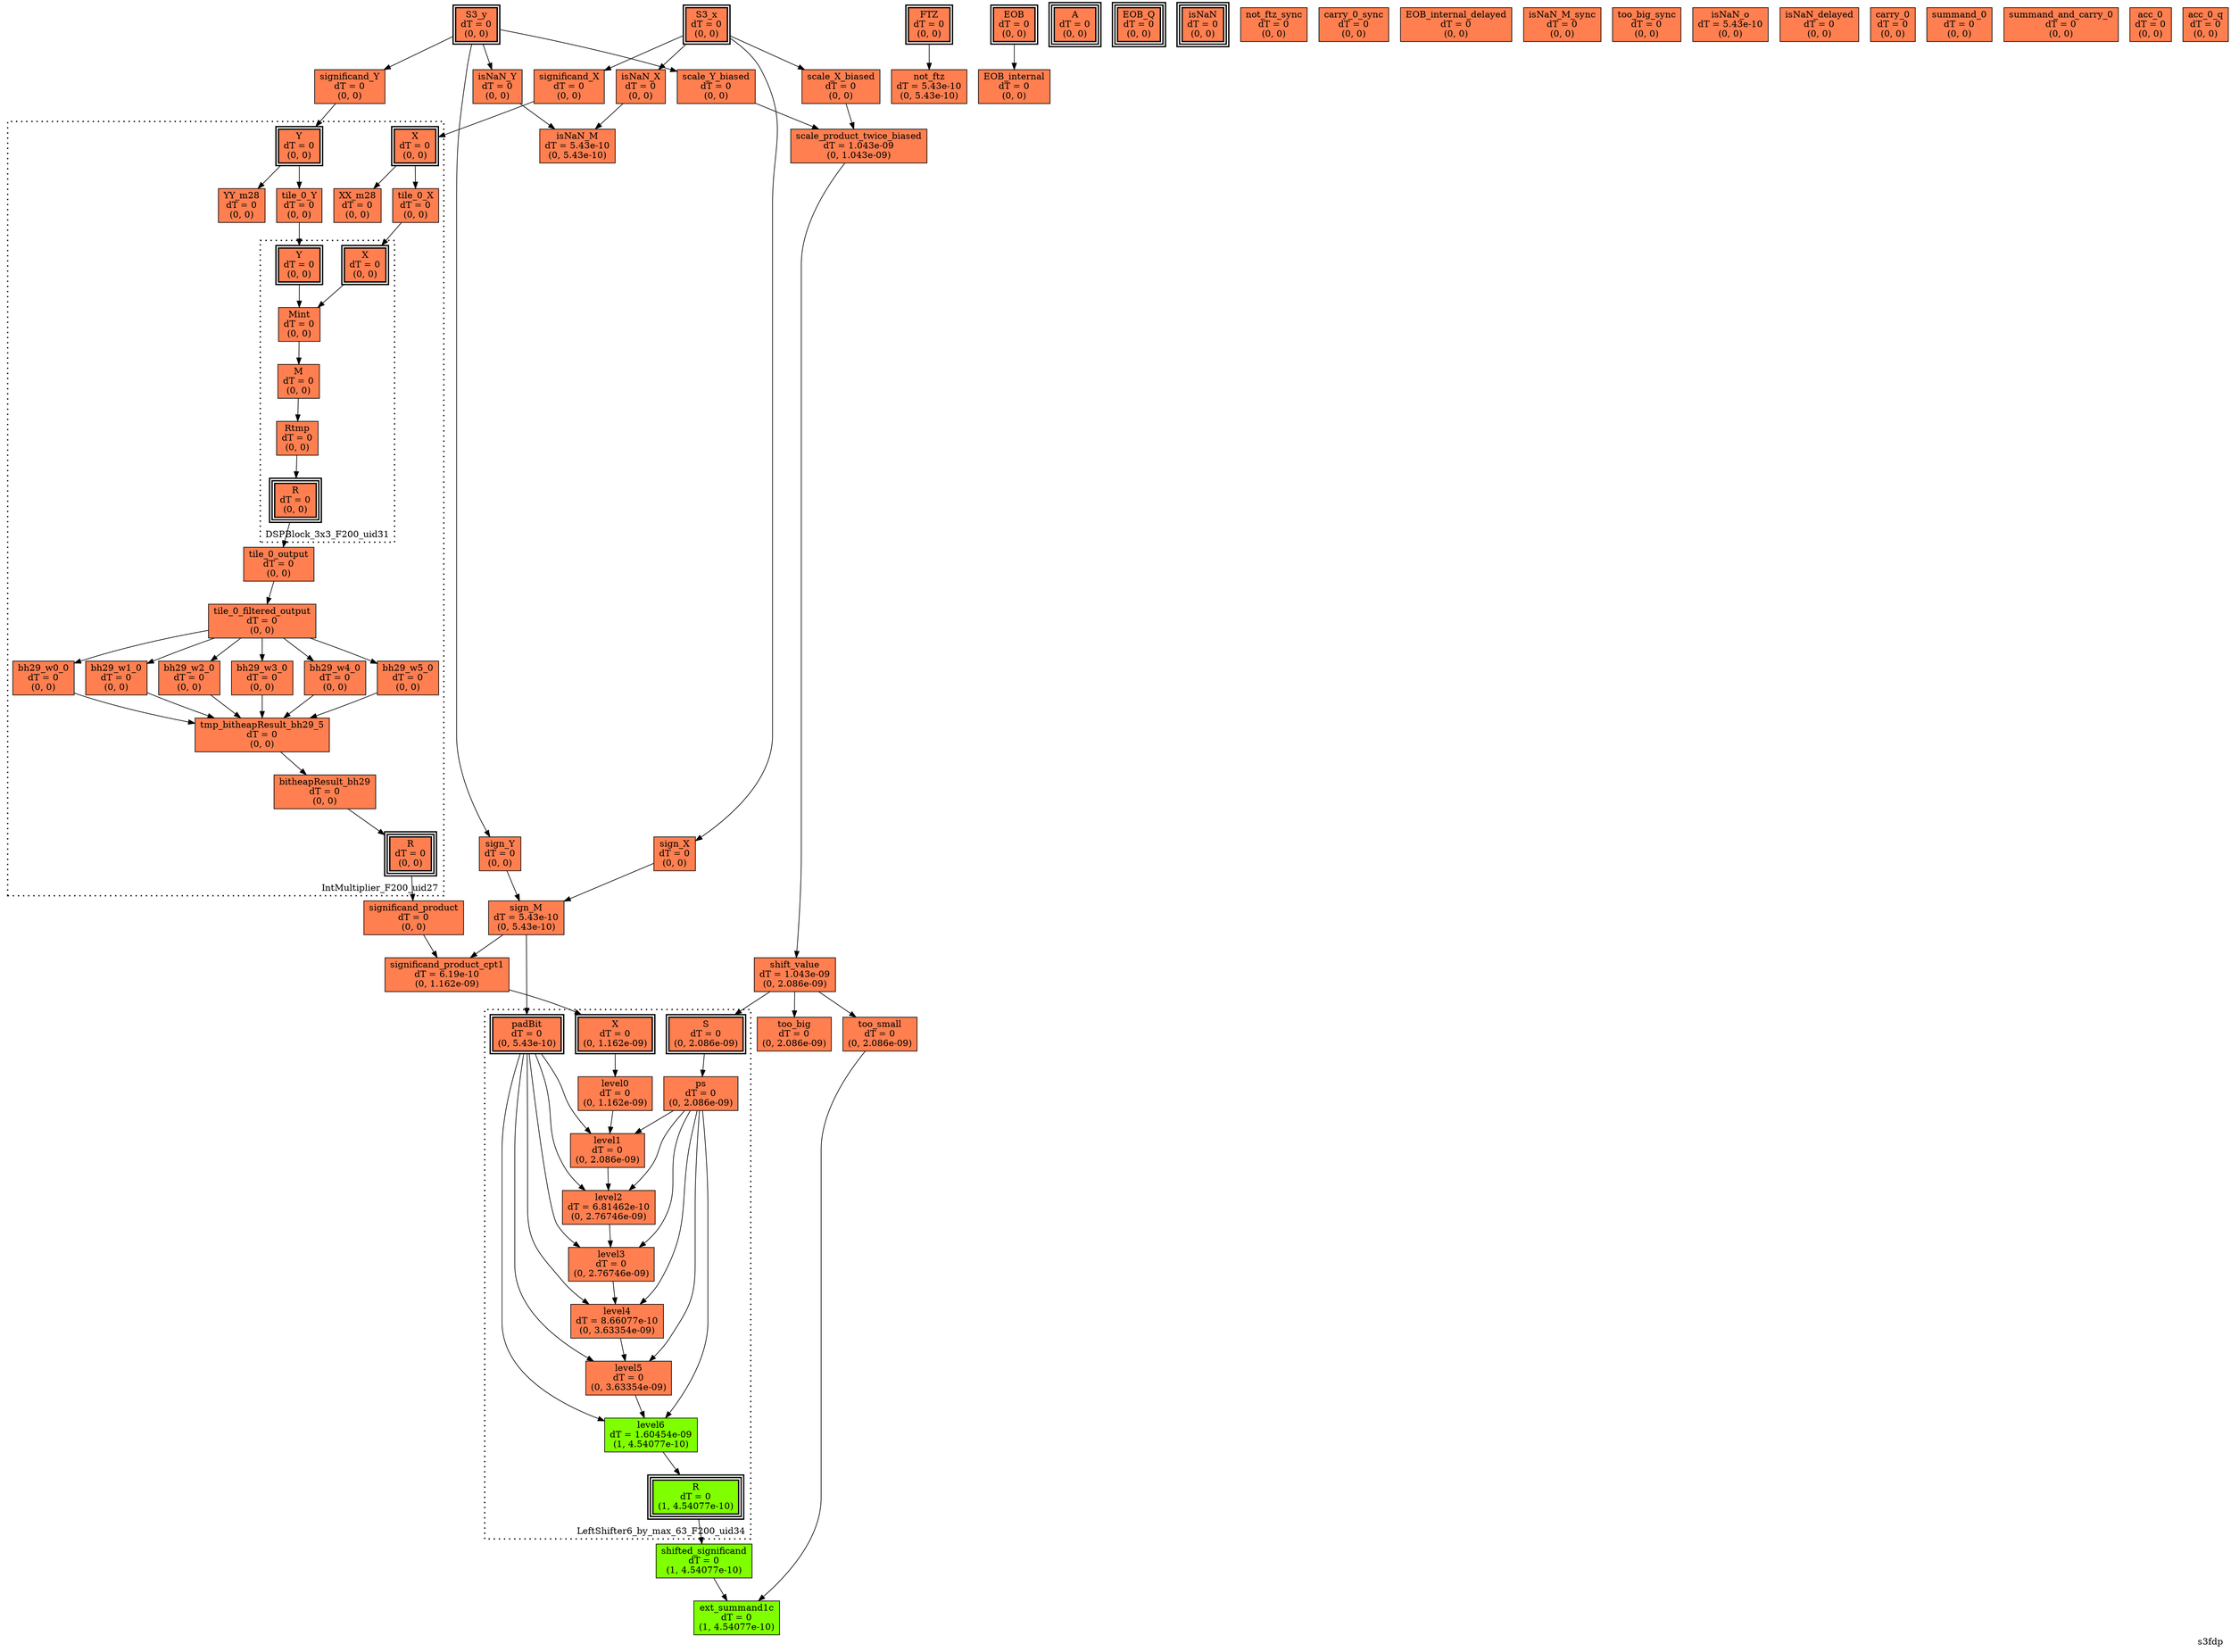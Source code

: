 digraph s3fdp
{
	//graph drawing options
	label=s3fdp;
	labelloc=bottom;
	labeljust=right;
	ratio=auto;
	nodesep=0.25;
	ranksep=0.5;

	//input/output signals of operator s3fdp
	S3_x__s3fdp [ label="S3_x\ndT = 0\n(0, 0)", shape=box, color=black, style="bold, filled", fillcolor=coral, peripheries=2 ];
	S3_y__s3fdp [ label="S3_y\ndT = 0\n(0, 0)", shape=box, color=black, style="bold, filled", fillcolor=coral, peripheries=2 ];
	FTZ__s3fdp [ label="FTZ\ndT = 0\n(0, 0)", shape=box, color=black, style="bold, filled", fillcolor=coral, peripheries=2 ];
	EOB__s3fdp [ label="EOB\ndT = 0\n(0, 0)", shape=box, color=black, style="bold, filled", fillcolor=coral, peripheries=2 ];
	A__s3fdp [ label="A\ndT = 0\n(0, 0)", shape=box, color=black, style="bold, filled", fillcolor=coral, peripheries=3 ];
	EOB_Q__s3fdp [ label="EOB_Q\ndT = 0\n(0, 0)", shape=box, color=black, style="bold, filled", fillcolor=coral, peripheries=3 ];
	isNaN__s3fdp [ label="isNaN\ndT = 0\n(0, 0)", shape=box, color=black, style="bold, filled", fillcolor=coral, peripheries=3 ];
	{rank=same S3_x__s3fdp, S3_y__s3fdp, FTZ__s3fdp, EOB__s3fdp};
	{rank=same A__s3fdp, EOB_Q__s3fdp, isNaN__s3fdp};
	//internal signals of operator s3fdp
	sign_X__s3fdp [ label="sign_X\ndT = 0\n(0, 0)", shape=box, color=black, style=filled, fillcolor=coral, peripheries=1 ];
	sign_Y__s3fdp [ label="sign_Y\ndT = 0\n(0, 0)", shape=box, color=black, style=filled, fillcolor=coral, peripheries=1 ];
	sign_M__s3fdp [ label="sign_M\ndT = 5.43e-10\n(0, 5.43e-10)", shape=box, color=black, style=filled, fillcolor=coral, peripheries=1 ];
	isNaN_X__s3fdp [ label="isNaN_X\ndT = 0\n(0, 0)", shape=box, color=black, style=filled, fillcolor=coral, peripheries=1 ];
	isNaN_Y__s3fdp [ label="isNaN_Y\ndT = 0\n(0, 0)", shape=box, color=black, style=filled, fillcolor=coral, peripheries=1 ];
	isNaN_M__s3fdp [ label="isNaN_M\ndT = 5.43e-10\n(0, 5.43e-10)", shape=box, color=black, style=filled, fillcolor=coral, peripheries=1 ];
	significand_X__s3fdp [ label="significand_X\ndT = 0\n(0, 0)", shape=box, color=black, style=filled, fillcolor=coral, peripheries=1 ];
	significand_Y__s3fdp [ label="significand_Y\ndT = 0\n(0, 0)", shape=box, color=black, style=filled, fillcolor=coral, peripheries=1 ];
	significand_product__s3fdp [ label="significand_product\ndT = 0\n(0, 0)", shape=box, color=black, style=filled, fillcolor=coral, peripheries=1 ];
	scale_X_biased__s3fdp [ label="scale_X_biased\ndT = 0\n(0, 0)", shape=box, color=black, style=filled, fillcolor=coral, peripheries=1 ];
	scale_Y_biased__s3fdp [ label="scale_Y_biased\ndT = 0\n(0, 0)", shape=box, color=black, style=filled, fillcolor=coral, peripheries=1 ];
	scale_product_twice_biased__s3fdp [ label="scale_product_twice_biased\ndT = 1.043e-09\n(0, 1.043e-09)", shape=box, color=black, style=filled, fillcolor=coral, peripheries=1 ];
	significand_product_cpt1__s3fdp [ label="significand_product_cpt1\ndT = 6.19e-10\n(0, 1.162e-09)", shape=box, color=black, style=filled, fillcolor=coral, peripheries=1 ];
	shift_value__s3fdp [ label="shift_value\ndT = 1.043e-09\n(0, 2.086e-09)", shape=box, color=black, style=filled, fillcolor=coral, peripheries=1 ];
	shifted_significand__s3fdp [ label="shifted_significand\ndT = 0\n(1, 4.54077e-10)", shape=box, color=black, style=filled, fillcolor=chartreuse, peripheries=1 ];
	too_small__s3fdp [ label="too_small\ndT = 0\n(0, 2.086e-09)", shape=box, color=black, style=filled, fillcolor=coral, peripheries=1 ];
	too_big__s3fdp [ label="too_big\ndT = 0\n(0, 2.086e-09)", shape=box, color=black, style=filled, fillcolor=coral, peripheries=1 ];
	ext_summand1c__s3fdp [ label="ext_summand1c\ndT = 0\n(1, 4.54077e-10)", shape=box, color=black, style=filled, fillcolor=chartreuse, peripheries=1 ];
	not_ftz__s3fdp [ label="not_ftz\ndT = 5.43e-10\n(0, 5.43e-10)", shape=box, color=black, style=filled, fillcolor=coral, peripheries=1 ];
	EOB_internal__s3fdp [ label="EOB_internal\ndT = 0\n(0, 0)", shape=box, color=black, style=filled, fillcolor=coral, peripheries=1 ];
	not_ftz_sync__s3fdp [ label="not_ftz_sync\ndT = 0\n(0, 0)", shape=box, color=black, style=filled, fillcolor=coral, peripheries=1 ];
	carry_0_sync__s3fdp [ label="carry_0_sync\ndT = 0\n(0, 0)", shape=box, color=black, style=filled, fillcolor=coral, peripheries=1 ];
	EOB_internal_delayed__s3fdp [ label="EOB_internal_delayed\ndT = 0\n(0, 0)", shape=box, color=black, style=filled, fillcolor=coral, peripheries=1 ];
	isNaN_M_sync__s3fdp [ label="isNaN_M_sync\ndT = 0\n(0, 0)", shape=box, color=black, style=filled, fillcolor=coral, peripheries=1 ];
	too_big_sync__s3fdp [ label="too_big_sync\ndT = 0\n(0, 0)", shape=box, color=black, style=filled, fillcolor=coral, peripheries=1 ];
	isNaN_o__s3fdp [ label="isNaN_o\ndT = 5.43e-10\n(0, 0)", shape=box, color=black, style=filled, fillcolor=coral, peripheries=1 ];
	isNaN_delayed__s3fdp [ label="isNaN_delayed\ndT = 0\n(0, 0)", shape=box, color=black, style=filled, fillcolor=coral, peripheries=1 ];
	carry_0__s3fdp [ label="carry_0\ndT = 0\n(0, 0)", shape=box, color=black, style=filled, fillcolor=coral, peripheries=1 ];
	summand_0__s3fdp [ label="summand_0\ndT = 0\n(0, 0)", shape=box, color=black, style=filled, fillcolor=coral, peripheries=1 ];
	summand_and_carry_0__s3fdp [ label="summand_and_carry_0\ndT = 0\n(0, 0)", shape=box, color=black, style=filled, fillcolor=coral, peripheries=1 ];
	acc_0__s3fdp [ label="acc_0\ndT = 0\n(0, 0)", shape=box, color=black, style=filled, fillcolor=coral, peripheries=1 ];
	acc_0_q__s3fdp [ label="acc_0_q\ndT = 0\n(0, 0)", shape=box, color=black, style=filled, fillcolor=coral, peripheries=1 ];

	//subcomponents of operator s3fdp

	subgraph cluster_IntMultiplier_F200_uid27
	{
		//graph drawing options
		label=IntMultiplier_F200_uid27;
		labelloc=bottom;
		labeljust=right;
		style="bold, dotted";
		ratio=auto;
		nodesep=0.25;
		ranksep=0.5;

		//input/output signals of operator IntMultiplier_F200_uid27
		X__IntMultiplier_F200_uid27 [ label="X\ndT = 0\n(0, 0)", shape=box, color=black, style="bold, filled", fillcolor=coral, peripheries=2 ];
		Y__IntMultiplier_F200_uid27 [ label="Y\ndT = 0\n(0, 0)", shape=box, color=black, style="bold, filled", fillcolor=coral, peripheries=2 ];
		R__IntMultiplier_F200_uid27 [ label="R\ndT = 0\n(0, 0)", shape=box, color=black, style="bold, filled", fillcolor=coral, peripheries=3 ];
		{rank=same X__IntMultiplier_F200_uid27, Y__IntMultiplier_F200_uid27};
		{rank=same R__IntMultiplier_F200_uid27};
		//internal signals of operator IntMultiplier_F200_uid27
		XX_m28__IntMultiplier_F200_uid27 [ label="XX_m28\ndT = 0\n(0, 0)", shape=box, color=black, style=filled, fillcolor=coral, peripheries=1 ];
		YY_m28__IntMultiplier_F200_uid27 [ label="YY_m28\ndT = 0\n(0, 0)", shape=box, color=black, style=filled, fillcolor=coral, peripheries=1 ];
		tile_0_X__IntMultiplier_F200_uid27 [ label="tile_0_X\ndT = 0\n(0, 0)", shape=box, color=black, style=filled, fillcolor=coral, peripheries=1 ];
		tile_0_Y__IntMultiplier_F200_uid27 [ label="tile_0_Y\ndT = 0\n(0, 0)", shape=box, color=black, style=filled, fillcolor=coral, peripheries=1 ];
		tile_0_output__IntMultiplier_F200_uid27 [ label="tile_0_output\ndT = 0\n(0, 0)", shape=box, color=black, style=filled, fillcolor=coral, peripheries=1 ];
		tile_0_filtered_output__IntMultiplier_F200_uid27 [ label="tile_0_filtered_output\ndT = 0\n(0, 0)", shape=box, color=black, style=filled, fillcolor=coral, peripheries=1 ];
		bh29_w0_0__IntMultiplier_F200_uid27 [ label="bh29_w0_0\ndT = 0\n(0, 0)", shape=box, color=black, style=filled, fillcolor=coral, peripheries=1 ];
		bh29_w1_0__IntMultiplier_F200_uid27 [ label="bh29_w1_0\ndT = 0\n(0, 0)", shape=box, color=black, style=filled, fillcolor=coral, peripheries=1 ];
		bh29_w2_0__IntMultiplier_F200_uid27 [ label="bh29_w2_0\ndT = 0\n(0, 0)", shape=box, color=black, style=filled, fillcolor=coral, peripheries=1 ];
		bh29_w3_0__IntMultiplier_F200_uid27 [ label="bh29_w3_0\ndT = 0\n(0, 0)", shape=box, color=black, style=filled, fillcolor=coral, peripheries=1 ];
		bh29_w4_0__IntMultiplier_F200_uid27 [ label="bh29_w4_0\ndT = 0\n(0, 0)", shape=box, color=black, style=filled, fillcolor=coral, peripheries=1 ];
		bh29_w5_0__IntMultiplier_F200_uid27 [ label="bh29_w5_0\ndT = 0\n(0, 0)", shape=box, color=black, style=filled, fillcolor=coral, peripheries=1 ];
		tmp_bitheapResult_bh29_5__IntMultiplier_F200_uid27 [ label="tmp_bitheapResult_bh29_5\ndT = 0\n(0, 0)", shape=box, color=black, style=filled, fillcolor=coral, peripheries=1 ];
		bitheapResult_bh29__IntMultiplier_F200_uid27 [ label="bitheapResult_bh29\ndT = 0\n(0, 0)", shape=box, color=black, style=filled, fillcolor=coral, peripheries=1 ];

		//subcomponents of operator IntMultiplier_F200_uid27

		subgraph cluster_DSPBlock_3x3_F200_uid31
		{
			//graph drawing options
			label=DSPBlock_3x3_F200_uid31;
			labelloc=bottom;
			labeljust=right;
			style="bold, dotted";
			ratio=auto;
			nodesep=0.25;
			ranksep=0.5;

			//input/output signals of operator DSPBlock_3x3_F200_uid31
			X__DSPBlock_3x3_F200_uid31 [ label="X\ndT = 0\n(0, 0)", shape=box, color=black, style="bold, filled", fillcolor=coral, peripheries=2 ];
			Y__DSPBlock_3x3_F200_uid31 [ label="Y\ndT = 0\n(0, 0)", shape=box, color=black, style="bold, filled", fillcolor=coral, peripheries=2 ];
			R__DSPBlock_3x3_F200_uid31 [ label="R\ndT = 0\n(0, 0)", shape=box, color=black, style="bold, filled", fillcolor=coral, peripheries=3 ];
			{rank=same X__DSPBlock_3x3_F200_uid31, Y__DSPBlock_3x3_F200_uid31};
			{rank=same R__DSPBlock_3x3_F200_uid31};
			//internal signals of operator DSPBlock_3x3_F200_uid31
			Mint__DSPBlock_3x3_F200_uid31 [ label="Mint\ndT = 0\n(0, 0)", shape=box, color=black, style=filled, fillcolor=coral, peripheries=1 ];
			M__DSPBlock_3x3_F200_uid31 [ label="M\ndT = 0\n(0, 0)", shape=box, color=black, style=filled, fillcolor=coral, peripheries=1 ];
			Rtmp__DSPBlock_3x3_F200_uid31 [ label="Rtmp\ndT = 0\n(0, 0)", shape=box, color=black, style=filled, fillcolor=coral, peripheries=1 ];

			//subcomponents of operator DSPBlock_3x3_F200_uid31

			//input and internal signal connections of operator DSPBlock_3x3_F200_uid31
			X__DSPBlock_3x3_F200_uid31 -> Mint__DSPBlock_3x3_F200_uid31 [ arrowhead=normal, arrowsize=1.0, arrowtail=normal, color=black, dir=forward  ];
			Y__DSPBlock_3x3_F200_uid31 -> Mint__DSPBlock_3x3_F200_uid31 [ arrowhead=normal, arrowsize=1.0, arrowtail=normal, color=black, dir=forward  ];
			Mint__DSPBlock_3x3_F200_uid31 -> M__DSPBlock_3x3_F200_uid31 [ arrowhead=normal, arrowsize=1.0, arrowtail=normal, color=black, dir=forward  ];
			M__DSPBlock_3x3_F200_uid31 -> Rtmp__DSPBlock_3x3_F200_uid31 [ arrowhead=normal, arrowsize=1.0, arrowtail=normal, color=black, dir=forward  ];
			Rtmp__DSPBlock_3x3_F200_uid31 -> R__DSPBlock_3x3_F200_uid31 [ arrowhead=normal, arrowsize=1.0, arrowtail=normal, color=black, dir=forward  ];
		}

			//output signal connections of operator DSPBlock_3x3_F200_uid31
			R__DSPBlock_3x3_F200_uid31 -> tile_0_output__IntMultiplier_F200_uid27 [ arrowhead=normal, arrowsize=1.0, arrowtail=normal, color=black, dir=forward  ];

		//input and internal signal connections of operator IntMultiplier_F200_uid27
		X__IntMultiplier_F200_uid27 -> XX_m28__IntMultiplier_F200_uid27 [ arrowhead=normal, arrowsize=1.0, arrowtail=normal, color=black, dir=forward  ];
		X__IntMultiplier_F200_uid27 -> tile_0_X__IntMultiplier_F200_uid27 [ arrowhead=normal, arrowsize=1.0, arrowtail=normal, color=black, dir=forward  ];
		Y__IntMultiplier_F200_uid27 -> YY_m28__IntMultiplier_F200_uid27 [ arrowhead=normal, arrowsize=1.0, arrowtail=normal, color=black, dir=forward  ];
		Y__IntMultiplier_F200_uid27 -> tile_0_Y__IntMultiplier_F200_uid27 [ arrowhead=normal, arrowsize=1.0, arrowtail=normal, color=black, dir=forward  ];
		tile_0_X__IntMultiplier_F200_uid27 -> X__DSPBlock_3x3_F200_uid31 [ arrowhead=normal, arrowsize=1.0, arrowtail=normal, color=black, dir=forward  ];
		tile_0_Y__IntMultiplier_F200_uid27 -> Y__DSPBlock_3x3_F200_uid31 [ arrowhead=normal, arrowsize=1.0, arrowtail=normal, color=black, dir=forward  ];
		tile_0_output__IntMultiplier_F200_uid27 -> tile_0_filtered_output__IntMultiplier_F200_uid27 [ arrowhead=normal, arrowsize=1.0, arrowtail=normal, color=black, dir=forward  ];
		tile_0_filtered_output__IntMultiplier_F200_uid27 -> bh29_w0_0__IntMultiplier_F200_uid27 [ arrowhead=normal, arrowsize=1.0, arrowtail=normal, color=black, dir=forward  ];
		tile_0_filtered_output__IntMultiplier_F200_uid27 -> bh29_w1_0__IntMultiplier_F200_uid27 [ arrowhead=normal, arrowsize=1.0, arrowtail=normal, color=black, dir=forward  ];
		tile_0_filtered_output__IntMultiplier_F200_uid27 -> bh29_w2_0__IntMultiplier_F200_uid27 [ arrowhead=normal, arrowsize=1.0, arrowtail=normal, color=black, dir=forward  ];
		tile_0_filtered_output__IntMultiplier_F200_uid27 -> bh29_w3_0__IntMultiplier_F200_uid27 [ arrowhead=normal, arrowsize=1.0, arrowtail=normal, color=black, dir=forward  ];
		tile_0_filtered_output__IntMultiplier_F200_uid27 -> bh29_w4_0__IntMultiplier_F200_uid27 [ arrowhead=normal, arrowsize=1.0, arrowtail=normal, color=black, dir=forward  ];
		tile_0_filtered_output__IntMultiplier_F200_uid27 -> bh29_w5_0__IntMultiplier_F200_uid27 [ arrowhead=normal, arrowsize=1.0, arrowtail=normal, color=black, dir=forward  ];
		bh29_w0_0__IntMultiplier_F200_uid27 -> tmp_bitheapResult_bh29_5__IntMultiplier_F200_uid27 [ arrowhead=normal, arrowsize=1.0, arrowtail=normal, color=black, dir=forward  ];
		bh29_w1_0__IntMultiplier_F200_uid27 -> tmp_bitheapResult_bh29_5__IntMultiplier_F200_uid27 [ arrowhead=normal, arrowsize=1.0, arrowtail=normal, color=black, dir=forward  ];
		bh29_w2_0__IntMultiplier_F200_uid27 -> tmp_bitheapResult_bh29_5__IntMultiplier_F200_uid27 [ arrowhead=normal, arrowsize=1.0, arrowtail=normal, color=black, dir=forward  ];
		bh29_w3_0__IntMultiplier_F200_uid27 -> tmp_bitheapResult_bh29_5__IntMultiplier_F200_uid27 [ arrowhead=normal, arrowsize=1.0, arrowtail=normal, color=black, dir=forward  ];
		bh29_w4_0__IntMultiplier_F200_uid27 -> tmp_bitheapResult_bh29_5__IntMultiplier_F200_uid27 [ arrowhead=normal, arrowsize=1.0, arrowtail=normal, color=black, dir=forward  ];
		bh29_w5_0__IntMultiplier_F200_uid27 -> tmp_bitheapResult_bh29_5__IntMultiplier_F200_uid27 [ arrowhead=normal, arrowsize=1.0, arrowtail=normal, color=black, dir=forward  ];
		tmp_bitheapResult_bh29_5__IntMultiplier_F200_uid27 -> bitheapResult_bh29__IntMultiplier_F200_uid27 [ arrowhead=normal, arrowsize=1.0, arrowtail=normal, color=black, dir=forward  ];
		bitheapResult_bh29__IntMultiplier_F200_uid27 -> R__IntMultiplier_F200_uid27 [ arrowhead=normal, arrowsize=1.0, arrowtail=normal, color=black, dir=forward  ];
	}

		//output signal connections of operator IntMultiplier_F200_uid27
		R__IntMultiplier_F200_uid27 -> significand_product__s3fdp [ arrowhead=normal, arrowsize=1.0, arrowtail=normal, color=black, dir=forward  ];

	subgraph cluster_LeftShifter6_by_max_63_F200_uid34
	{
		//graph drawing options
		label=LeftShifter6_by_max_63_F200_uid34;
		labelloc=bottom;
		labeljust=right;
		style="bold, dotted";
		ratio=auto;
		nodesep=0.25;
		ranksep=0.5;

		//input/output signals of operator LeftShifter6_by_max_63_F200_uid34
		X__LeftShifter6_by_max_63_F200_uid34 [ label="X\ndT = 0\n(0, 1.162e-09)", shape=box, color=black, style="bold, filled", fillcolor=coral, peripheries=2 ];
		S__LeftShifter6_by_max_63_F200_uid34 [ label="S\ndT = 0\n(0, 2.086e-09)", shape=box, color=black, style="bold, filled", fillcolor=coral, peripheries=2 ];
		padBit__LeftShifter6_by_max_63_F200_uid34 [ label="padBit\ndT = 0\n(0, 5.43e-10)", shape=box, color=black, style="bold, filled", fillcolor=coral, peripheries=2 ];
		R__LeftShifter6_by_max_63_F200_uid34 [ label="R\ndT = 0\n(1, 4.54077e-10)", shape=box, color=black, style="bold, filled", fillcolor=chartreuse, peripheries=3 ];
		{rank=same X__LeftShifter6_by_max_63_F200_uid34, S__LeftShifter6_by_max_63_F200_uid34, padBit__LeftShifter6_by_max_63_F200_uid34};
		{rank=same R__LeftShifter6_by_max_63_F200_uid34};
		//internal signals of operator LeftShifter6_by_max_63_F200_uid34
		ps__LeftShifter6_by_max_63_F200_uid34 [ label="ps\ndT = 0\n(0, 2.086e-09)", shape=box, color=black, style=filled, fillcolor=coral, peripheries=1 ];
		level0__LeftShifter6_by_max_63_F200_uid34 [ label="level0\ndT = 0\n(0, 1.162e-09)", shape=box, color=black, style=filled, fillcolor=coral, peripheries=1 ];
		level1__LeftShifter6_by_max_63_F200_uid34 [ label="level1\ndT = 0\n(0, 2.086e-09)", shape=box, color=black, style=filled, fillcolor=coral, peripheries=1 ];
		level2__LeftShifter6_by_max_63_F200_uid34 [ label="level2\ndT = 6.81462e-10\n(0, 2.76746e-09)", shape=box, color=black, style=filled, fillcolor=coral, peripheries=1 ];
		level3__LeftShifter6_by_max_63_F200_uid34 [ label="level3\ndT = 0\n(0, 2.76746e-09)", shape=box, color=black, style=filled, fillcolor=coral, peripheries=1 ];
		level4__LeftShifter6_by_max_63_F200_uid34 [ label="level4\ndT = 8.66077e-10\n(0, 3.63354e-09)", shape=box, color=black, style=filled, fillcolor=coral, peripheries=1 ];
		level5__LeftShifter6_by_max_63_F200_uid34 [ label="level5\ndT = 0\n(0, 3.63354e-09)", shape=box, color=black, style=filled, fillcolor=coral, peripheries=1 ];
		level6__LeftShifter6_by_max_63_F200_uid34 [ label="level6\ndT = 1.60454e-09\n(1, 4.54077e-10)", shape=box, color=black, style=filled, fillcolor=chartreuse, peripheries=1 ];

		//subcomponents of operator LeftShifter6_by_max_63_F200_uid34

		//input and internal signal connections of operator LeftShifter6_by_max_63_F200_uid34
		X__LeftShifter6_by_max_63_F200_uid34 -> level0__LeftShifter6_by_max_63_F200_uid34 [ arrowhead=normal, arrowsize=1.0, arrowtail=normal, color=black, dir=forward  ];
		S__LeftShifter6_by_max_63_F200_uid34 -> ps__LeftShifter6_by_max_63_F200_uid34 [ arrowhead=normal, arrowsize=1.0, arrowtail=normal, color=black, dir=forward  ];
		padBit__LeftShifter6_by_max_63_F200_uid34 -> level1__LeftShifter6_by_max_63_F200_uid34 [ arrowhead=normal, arrowsize=1.0, arrowtail=normal, color=black, dir=forward  ];
		padBit__LeftShifter6_by_max_63_F200_uid34 -> level2__LeftShifter6_by_max_63_F200_uid34 [ arrowhead=normal, arrowsize=1.0, arrowtail=normal, color=black, dir=forward  ];
		padBit__LeftShifter6_by_max_63_F200_uid34 -> level3__LeftShifter6_by_max_63_F200_uid34 [ arrowhead=normal, arrowsize=1.0, arrowtail=normal, color=black, dir=forward  ];
		padBit__LeftShifter6_by_max_63_F200_uid34 -> level4__LeftShifter6_by_max_63_F200_uid34 [ arrowhead=normal, arrowsize=1.0, arrowtail=normal, color=black, dir=forward  ];
		padBit__LeftShifter6_by_max_63_F200_uid34 -> level5__LeftShifter6_by_max_63_F200_uid34 [ arrowhead=normal, arrowsize=1.0, arrowtail=normal, color=black, dir=forward  ];
		padBit__LeftShifter6_by_max_63_F200_uid34 -> level6__LeftShifter6_by_max_63_F200_uid34 [ arrowhead=normal, arrowsize=1.0, arrowtail=normal, color=black, dir=forward  ];
		ps__LeftShifter6_by_max_63_F200_uid34 -> level1__LeftShifter6_by_max_63_F200_uid34 [ arrowhead=normal, arrowsize=1.0, arrowtail=normal, color=black, dir=forward  ];
		ps__LeftShifter6_by_max_63_F200_uid34 -> level2__LeftShifter6_by_max_63_F200_uid34 [ arrowhead=normal, arrowsize=1.0, arrowtail=normal, color=black, dir=forward  ];
		ps__LeftShifter6_by_max_63_F200_uid34 -> level3__LeftShifter6_by_max_63_F200_uid34 [ arrowhead=normal, arrowsize=1.0, arrowtail=normal, color=black, dir=forward  ];
		ps__LeftShifter6_by_max_63_F200_uid34 -> level4__LeftShifter6_by_max_63_F200_uid34 [ arrowhead=normal, arrowsize=1.0, arrowtail=normal, color=black, dir=forward  ];
		ps__LeftShifter6_by_max_63_F200_uid34 -> level5__LeftShifter6_by_max_63_F200_uid34 [ arrowhead=normal, arrowsize=1.0, arrowtail=normal, color=black, dir=forward  ];
		ps__LeftShifter6_by_max_63_F200_uid34 -> level6__LeftShifter6_by_max_63_F200_uid34 [ arrowhead=normal, arrowsize=1.0, arrowtail=normal, color=black, dir=forward  ];
		level0__LeftShifter6_by_max_63_F200_uid34 -> level1__LeftShifter6_by_max_63_F200_uid34 [ arrowhead=normal, arrowsize=1.0, arrowtail=normal, color=black, dir=forward  ];
		level1__LeftShifter6_by_max_63_F200_uid34 -> level2__LeftShifter6_by_max_63_F200_uid34 [ arrowhead=normal, arrowsize=1.0, arrowtail=normal, color=black, dir=forward  ];
		level2__LeftShifter6_by_max_63_F200_uid34 -> level3__LeftShifter6_by_max_63_F200_uid34 [ arrowhead=normal, arrowsize=1.0, arrowtail=normal, color=black, dir=forward  ];
		level3__LeftShifter6_by_max_63_F200_uid34 -> level4__LeftShifter6_by_max_63_F200_uid34 [ arrowhead=normal, arrowsize=1.0, arrowtail=normal, color=black, dir=forward  ];
		level4__LeftShifter6_by_max_63_F200_uid34 -> level5__LeftShifter6_by_max_63_F200_uid34 [ arrowhead=normal, arrowsize=1.0, arrowtail=normal, color=black, dir=forward  ];
		level5__LeftShifter6_by_max_63_F200_uid34 -> level6__LeftShifter6_by_max_63_F200_uid34 [ arrowhead=normal, arrowsize=1.0, arrowtail=normal, color=black, dir=forward  ];
		level6__LeftShifter6_by_max_63_F200_uid34 -> R__LeftShifter6_by_max_63_F200_uid34 [ arrowhead=normal, arrowsize=1.0, arrowtail=normal, color=black, dir=forward  ];
	}

		//output signal connections of operator LeftShifter6_by_max_63_F200_uid34
		R__LeftShifter6_by_max_63_F200_uid34 -> shifted_significand__s3fdp [ arrowhead=normal, arrowsize=1.0, arrowtail=normal, color=black, dir=forward  ];

	//input and internal signal connections of operator s3fdp
	S3_x__s3fdp -> sign_X__s3fdp [ arrowhead=normal, arrowsize=1.0, arrowtail=normal, color=black, dir=forward  ];
	S3_x__s3fdp -> isNaN_X__s3fdp [ arrowhead=normal, arrowsize=1.0, arrowtail=normal, color=black, dir=forward  ];
	S3_x__s3fdp -> significand_X__s3fdp [ arrowhead=normal, arrowsize=1.0, arrowtail=normal, color=black, dir=forward  ];
	S3_x__s3fdp -> scale_X_biased__s3fdp [ arrowhead=normal, arrowsize=1.0, arrowtail=normal, color=black, dir=forward  ];
	S3_y__s3fdp -> sign_Y__s3fdp [ arrowhead=normal, arrowsize=1.0, arrowtail=normal, color=black, dir=forward  ];
	S3_y__s3fdp -> isNaN_Y__s3fdp [ arrowhead=normal, arrowsize=1.0, arrowtail=normal, color=black, dir=forward  ];
	S3_y__s3fdp -> significand_Y__s3fdp [ arrowhead=normal, arrowsize=1.0, arrowtail=normal, color=black, dir=forward  ];
	S3_y__s3fdp -> scale_Y_biased__s3fdp [ arrowhead=normal, arrowsize=1.0, arrowtail=normal, color=black, dir=forward  ];
	FTZ__s3fdp -> not_ftz__s3fdp [ arrowhead=normal, arrowsize=1.0, arrowtail=normal, color=black, dir=forward  ];
	EOB__s3fdp -> EOB_internal__s3fdp [ arrowhead=normal, arrowsize=1.0, arrowtail=normal, color=black, dir=forward  ];
	sign_X__s3fdp -> sign_M__s3fdp [ arrowhead=normal, arrowsize=1.0, arrowtail=normal, color=black, dir=forward  ];
	sign_Y__s3fdp -> sign_M__s3fdp [ arrowhead=normal, arrowsize=1.0, arrowtail=normal, color=black, dir=forward  ];
	sign_M__s3fdp -> significand_product_cpt1__s3fdp [ arrowhead=normal, arrowsize=1.0, arrowtail=normal, color=black, dir=forward  ];
	sign_M__s3fdp -> padBit__LeftShifter6_by_max_63_F200_uid34 [ arrowhead=normal, arrowsize=1.0, arrowtail=normal, color=black, dir=forward  ];
	isNaN_X__s3fdp -> isNaN_M__s3fdp [ arrowhead=normal, arrowsize=1.0, arrowtail=normal, color=black, dir=forward  ];
	isNaN_Y__s3fdp -> isNaN_M__s3fdp [ arrowhead=normal, arrowsize=1.0, arrowtail=normal, color=black, dir=forward  ];
	significand_X__s3fdp -> X__IntMultiplier_F200_uid27 [ arrowhead=normal, arrowsize=1.0, arrowtail=normal, color=black, dir=forward  ];
	significand_Y__s3fdp -> Y__IntMultiplier_F200_uid27 [ arrowhead=normal, arrowsize=1.0, arrowtail=normal, color=black, dir=forward  ];
	significand_product__s3fdp -> significand_product_cpt1__s3fdp [ arrowhead=normal, arrowsize=1.0, arrowtail=normal, color=black, dir=forward  ];
	scale_X_biased__s3fdp -> scale_product_twice_biased__s3fdp [ arrowhead=normal, arrowsize=1.0, arrowtail=normal, color=black, dir=forward  ];
	scale_Y_biased__s3fdp -> scale_product_twice_biased__s3fdp [ arrowhead=normal, arrowsize=1.0, arrowtail=normal, color=black, dir=forward  ];
	scale_product_twice_biased__s3fdp -> shift_value__s3fdp [ arrowhead=normal, arrowsize=1.0, arrowtail=normal, color=black, dir=forward  ];
	significand_product_cpt1__s3fdp -> X__LeftShifter6_by_max_63_F200_uid34 [ arrowhead=normal, arrowsize=1.0, arrowtail=normal, color=black, dir=forward  ];
	shift_value__s3fdp -> S__LeftShifter6_by_max_63_F200_uid34 [ arrowhead=normal, arrowsize=1.0, arrowtail=normal, color=black, dir=forward  ];
	shift_value__s3fdp -> too_small__s3fdp [ arrowhead=normal, arrowsize=1.0, arrowtail=normal, color=black, dir=forward  ];
	shift_value__s3fdp -> too_big__s3fdp [ arrowhead=normal, arrowsize=1.0, arrowtail=normal, color=black, dir=forward  ];
	shifted_significand__s3fdp -> ext_summand1c__s3fdp [ arrowhead=normal, arrowsize=1.0, arrowtail=normal, color=black, dir=forward  ];
	too_small__s3fdp -> ext_summand1c__s3fdp [ arrowhead=normal, arrowsize=1.0, arrowtail=normal, color=black, dir=forward  ];
}

